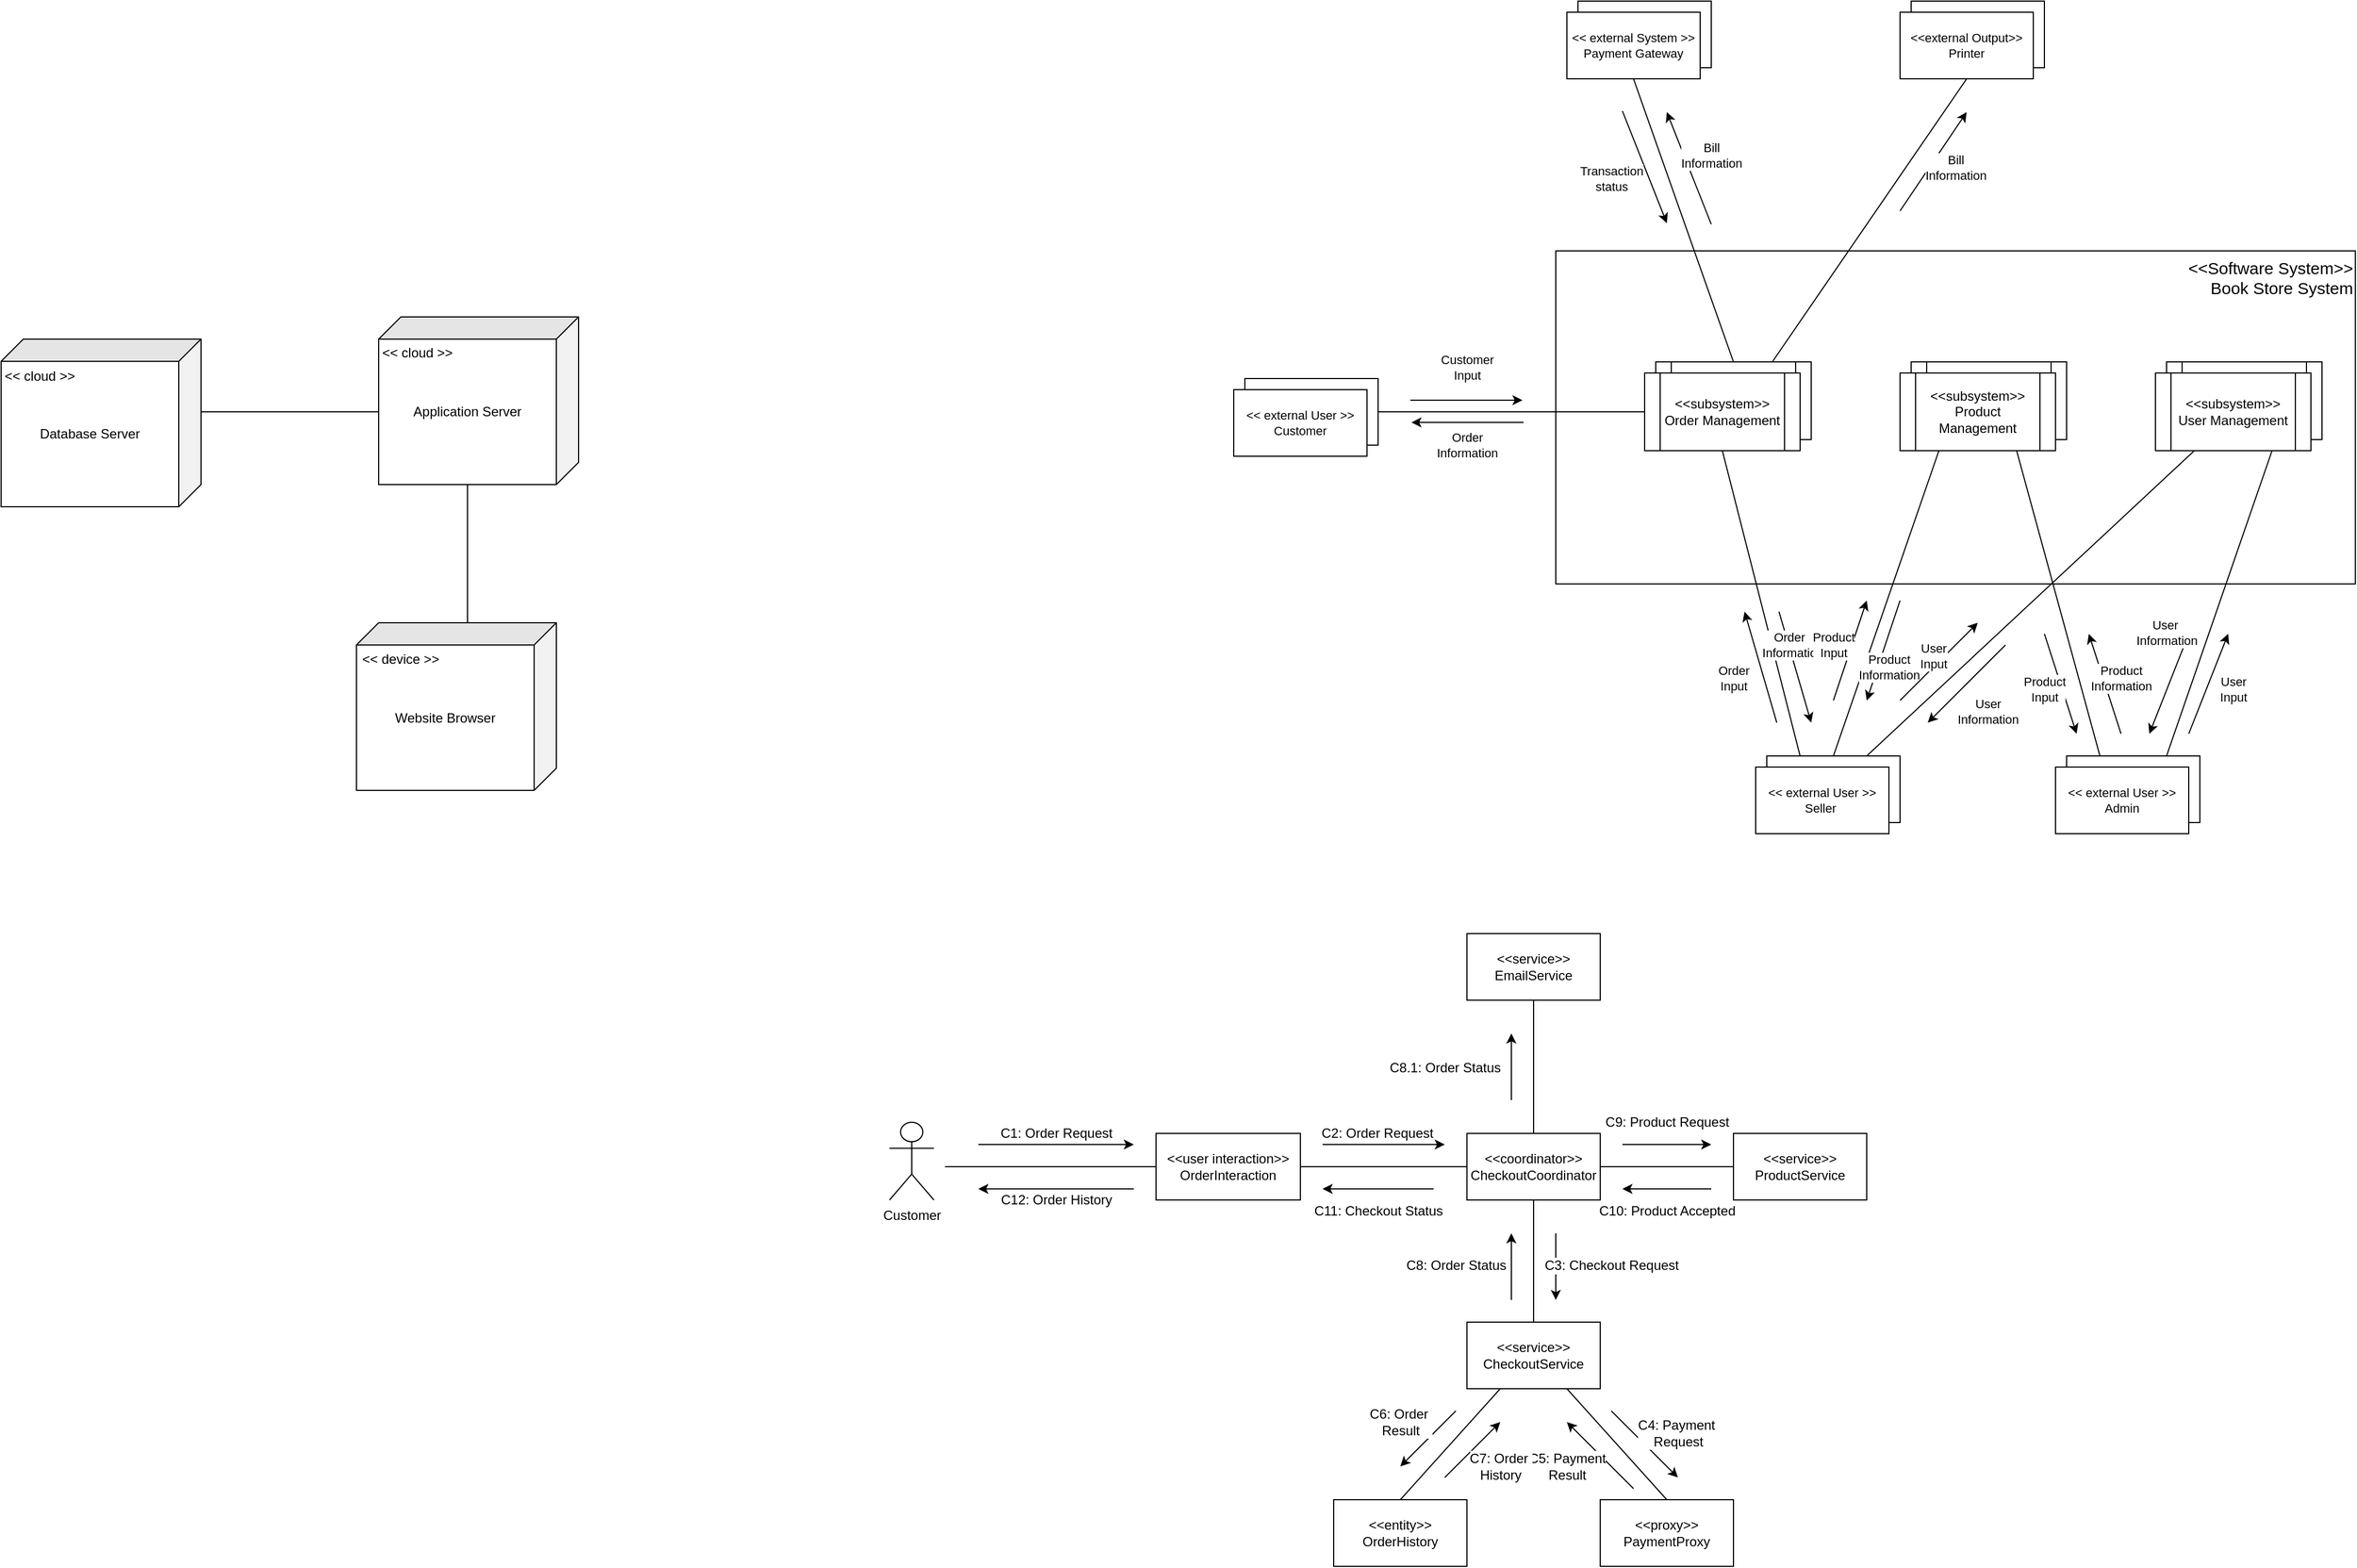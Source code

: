 <mxfile version="24.4.8" type="github">
  <diagram name="Page-1" id="UonKbbKQ0xOtYwliBMsf">
    <mxGraphModel dx="3209" dy="-323" grid="1" gridSize="10" guides="1" tooltips="1" connect="1" arrows="1" fold="1" page="1" pageScale="1" pageWidth="850" pageHeight="1100" math="0" shadow="0">
      <root>
        <mxCell id="0" />
        <mxCell id="1" parent="0" />
        <mxCell id="88j9yWdIxeIhRfzHc_mj-2" value="&lt;font style=&quot;font-size: 15px;&quot;&gt;&amp;lt;&amp;lt;Software System&amp;gt;&amp;gt;&lt;/font&gt;&lt;div style=&quot;font-size: 15px;&quot;&gt;&lt;font style=&quot;font-size: 15px;&quot;&gt;Book Store System&lt;/font&gt;&lt;/div&gt;" style="rounded=0;whiteSpace=wrap;html=1;align=right;labelPosition=center;verticalLabelPosition=middle;verticalAlign=top;textDirection=ltr;fontSize=10;" parent="1" vertex="1">
          <mxGeometry x="-240" y="1375" width="720" height="300" as="geometry" />
        </mxCell>
        <mxCell id="88j9yWdIxeIhRfzHc_mj-3" value="&lt;font style=&quot;font-size: 12px;&quot;&gt;&amp;lt;&amp;lt;subsystem&amp;gt;&amp;gt;&lt;/font&gt;&lt;div style=&quot;font-size: 12px;&quot;&gt;Order Management&lt;/div&gt;" style="shape=process;whiteSpace=wrap;html=1;backgroundOutline=1;fontSize=12;horizontal=1;" parent="1" vertex="1">
          <mxGeometry x="-150" y="1475" width="140" height="70" as="geometry" />
        </mxCell>
        <mxCell id="88j9yWdIxeIhRfzHc_mj-6" value="&lt;font style=&quot;font-size: 12px;&quot;&gt;&amp;lt;&amp;lt;subsystem&amp;gt;&amp;gt;&lt;/font&gt;&lt;div style=&quot;font-size: 12px;&quot;&gt;Order Management&lt;/div&gt;" style="shape=process;whiteSpace=wrap;html=1;backgroundOutline=1;fontSize=12;" parent="1" vertex="1">
          <mxGeometry x="-160" y="1485" width="140" height="70" as="geometry" />
        </mxCell>
        <mxCell id="88j9yWdIxeIhRfzHc_mj-7" value="&lt;font style=&quot;font-size: 12px;&quot;&gt;&amp;lt;&amp;lt;subsystem&amp;gt;&amp;gt;&lt;/font&gt;&lt;div style=&quot;font-size: 12px;&quot;&gt;Order Management&lt;/div&gt;" style="shape=process;whiteSpace=wrap;html=1;backgroundOutline=1;fontSize=12;horizontal=1;" parent="1" vertex="1">
          <mxGeometry x="80" y="1475" width="140" height="70" as="geometry" />
        </mxCell>
        <mxCell id="88j9yWdIxeIhRfzHc_mj-8" value="&lt;font style=&quot;font-size: 12px;&quot;&gt;&amp;lt;&amp;lt;subsystem&amp;gt;&amp;gt;&lt;/font&gt;&lt;div style=&quot;font-size: 12px;&quot;&gt;Product Management&lt;/div&gt;" style="shape=process;whiteSpace=wrap;html=1;backgroundOutline=1;fontSize=12;" parent="1" vertex="1">
          <mxGeometry x="70" y="1485" width="140" height="70" as="geometry" />
        </mxCell>
        <mxCell id="88j9yWdIxeIhRfzHc_mj-9" value="&lt;font style=&quot;font-size: 12px;&quot;&gt;&amp;lt;&amp;lt;subsystem&amp;gt;&amp;gt;&lt;/font&gt;&lt;div style=&quot;font-size: 12px;&quot;&gt;Order Management&lt;/div&gt;" style="shape=process;whiteSpace=wrap;html=1;backgroundOutline=1;fontSize=12;horizontal=1;" parent="1" vertex="1">
          <mxGeometry x="310" y="1475" width="140" height="70" as="geometry" />
        </mxCell>
        <mxCell id="88j9yWdIxeIhRfzHc_mj-10" value="&lt;font style=&quot;font-size: 12px;&quot;&gt;&amp;lt;&amp;lt;subsystem&amp;gt;&amp;gt;&lt;/font&gt;&lt;div style=&quot;font-size: 12px;&quot;&gt;User Management&lt;/div&gt;" style="shape=process;whiteSpace=wrap;html=1;backgroundOutline=1;fontSize=12;" parent="1" vertex="1">
          <mxGeometry x="300" y="1485" width="140" height="70" as="geometry" />
        </mxCell>
        <mxCell id="88j9yWdIxeIhRfzHc_mj-11" value="" style="rounded=0;whiteSpace=wrap;html=1;fontSize=11;" parent="1" vertex="1">
          <mxGeometry x="-220" y="1150" width="120" height="60" as="geometry" />
        </mxCell>
        <mxCell id="88j9yWdIxeIhRfzHc_mj-14" value="&amp;lt;&amp;lt; external System &amp;gt;&amp;gt;&lt;div style=&quot;font-size: 11px;&quot;&gt;Payment Gateway&lt;/div&gt;" style="rounded=0;whiteSpace=wrap;html=1;fontSize=11;" parent="1" vertex="1">
          <mxGeometry x="-230" y="1160" width="120" height="60" as="geometry" />
        </mxCell>
        <mxCell id="88j9yWdIxeIhRfzHc_mj-15" value="" style="rounded=0;whiteSpace=wrap;html=1;fontSize=11;" parent="1" vertex="1">
          <mxGeometry x="80" y="1150" width="120" height="60" as="geometry" />
        </mxCell>
        <mxCell id="88j9yWdIxeIhRfzHc_mj-16" value="&amp;lt;&amp;lt;external Output&amp;gt;&amp;gt;&lt;div style=&quot;font-size: 11px;&quot;&gt;Printer&lt;/div&gt;" style="rounded=0;whiteSpace=wrap;html=1;fontSize=11;" parent="1" vertex="1">
          <mxGeometry x="70" y="1160" width="120" height="60" as="geometry" />
        </mxCell>
        <mxCell id="88j9yWdIxeIhRfzHc_mj-17" value="" style="rounded=0;whiteSpace=wrap;html=1;fontSize=11;" parent="1" vertex="1">
          <mxGeometry x="-50" y="1830" width="120" height="60" as="geometry" />
        </mxCell>
        <mxCell id="88j9yWdIxeIhRfzHc_mj-18" value="&amp;lt;&amp;lt; external User &amp;gt;&amp;gt;&lt;div style=&quot;font-size: 11px;&quot;&gt;Seller&amp;nbsp;&lt;/div&gt;" style="rounded=0;whiteSpace=wrap;html=1;fontSize=11;" parent="1" vertex="1">
          <mxGeometry x="-60" y="1840" width="120" height="60" as="geometry" />
        </mxCell>
        <mxCell id="88j9yWdIxeIhRfzHc_mj-19" value="" style="rounded=0;whiteSpace=wrap;html=1;fontSize=11;" parent="1" vertex="1">
          <mxGeometry x="220" y="1830" width="120" height="60" as="geometry" />
        </mxCell>
        <mxCell id="88j9yWdIxeIhRfzHc_mj-20" value="&amp;lt;&amp;lt; external User &amp;gt;&amp;gt;&lt;div style=&quot;font-size: 11px;&quot;&gt;Admin&lt;/div&gt;" style="rounded=0;whiteSpace=wrap;html=1;fontSize=11;" parent="1" vertex="1">
          <mxGeometry x="210" y="1840" width="120" height="60" as="geometry" />
        </mxCell>
        <mxCell id="88j9yWdIxeIhRfzHc_mj-21" value="" style="rounded=0;whiteSpace=wrap;html=1;" parent="1" vertex="1">
          <mxGeometry x="-520" y="1490" width="120" height="60" as="geometry" />
        </mxCell>
        <mxCell id="88j9yWdIxeIhRfzHc_mj-22" value="&amp;lt;&amp;lt; external User &amp;gt;&amp;gt;&lt;div style=&quot;font-size: 11px;&quot;&gt;Customer&lt;/div&gt;" style="rounded=0;whiteSpace=wrap;html=1;fontSize=11;" parent="1" vertex="1">
          <mxGeometry x="-530" y="1500" width="120" height="60" as="geometry" />
        </mxCell>
        <mxCell id="88j9yWdIxeIhRfzHc_mj-23" value="" style="endArrow=none;html=1;rounded=0;exitX=0.5;exitY=0;exitDx=0;exitDy=0;entryX=0.5;entryY=1;entryDx=0;entryDy=0;" parent="1" source="88j9yWdIxeIhRfzHc_mj-3" target="88j9yWdIxeIhRfzHc_mj-14" edge="1">
          <mxGeometry width="50" height="50" relative="1" as="geometry">
            <mxPoint x="40" y="1540" as="sourcePoint" />
            <mxPoint x="90" y="1490" as="targetPoint" />
          </mxGeometry>
        </mxCell>
        <mxCell id="88j9yWdIxeIhRfzHc_mj-24" value="" style="endArrow=none;html=1;rounded=0;exitX=0.75;exitY=0;exitDx=0;exitDy=0;entryX=0.5;entryY=1;entryDx=0;entryDy=0;" parent="1" source="88j9yWdIxeIhRfzHc_mj-3" target="88j9yWdIxeIhRfzHc_mj-16" edge="1">
          <mxGeometry width="50" height="50" relative="1" as="geometry">
            <mxPoint x="80" y="1490" as="sourcePoint" />
            <mxPoint x="40" y="1330" as="targetPoint" />
          </mxGeometry>
        </mxCell>
        <mxCell id="88j9yWdIxeIhRfzHc_mj-25" value="" style="endArrow=none;html=1;rounded=0;exitX=0.25;exitY=0;exitDx=0;exitDy=0;entryX=0.5;entryY=1;entryDx=0;entryDy=0;" parent="1" source="88j9yWdIxeIhRfzHc_mj-17" target="88j9yWdIxeIhRfzHc_mj-6" edge="1">
          <mxGeometry width="50" height="50" relative="1" as="geometry">
            <mxPoint x="-180" y="1790" as="sourcePoint" />
            <mxPoint x="-75" y="1625" as="targetPoint" />
          </mxGeometry>
        </mxCell>
        <mxCell id="88j9yWdIxeIhRfzHc_mj-26" value="" style="endArrow=none;html=1;rounded=0;exitX=0.5;exitY=0;exitDx=0;exitDy=0;entryX=0.25;entryY=1;entryDx=0;entryDy=0;" parent="1" source="88j9yWdIxeIhRfzHc_mj-17" target="88j9yWdIxeIhRfzHc_mj-8" edge="1">
          <mxGeometry width="50" height="50" relative="1" as="geometry">
            <mxPoint x="-20" y="1730" as="sourcePoint" />
            <mxPoint x="-80" y="1570" as="targetPoint" />
          </mxGeometry>
        </mxCell>
        <mxCell id="88j9yWdIxeIhRfzHc_mj-27" value="" style="endArrow=none;html=1;rounded=0;exitX=0.75;exitY=0;exitDx=0;exitDy=0;entryX=0.25;entryY=1;entryDx=0;entryDy=0;" parent="1" source="88j9yWdIxeIhRfzHc_mj-17" target="88j9yWdIxeIhRfzHc_mj-10" edge="1">
          <mxGeometry width="50" height="50" relative="1" as="geometry">
            <mxPoint x="10" y="1730" as="sourcePoint" />
            <mxPoint x="115" y="1570" as="targetPoint" />
          </mxGeometry>
        </mxCell>
        <mxCell id="88j9yWdIxeIhRfzHc_mj-28" value="" style="endArrow=none;html=1;rounded=0;exitX=0.25;exitY=0;exitDx=0;exitDy=0;entryX=0.75;entryY=1;entryDx=0;entryDy=0;" parent="1" source="88j9yWdIxeIhRfzHc_mj-19" target="88j9yWdIxeIhRfzHc_mj-8" edge="1">
          <mxGeometry width="50" height="50" relative="1" as="geometry">
            <mxPoint x="40" y="1730" as="sourcePoint" />
            <mxPoint x="345" y="1570" as="targetPoint" />
          </mxGeometry>
        </mxCell>
        <mxCell id="88j9yWdIxeIhRfzHc_mj-29" value="" style="endArrow=none;html=1;rounded=0;exitX=0.75;exitY=0;exitDx=0;exitDy=0;entryX=0.75;entryY=1;entryDx=0;entryDy=0;" parent="1" source="88j9yWdIxeIhRfzHc_mj-19" target="88j9yWdIxeIhRfzHc_mj-10" edge="1">
          <mxGeometry width="50" height="50" relative="1" as="geometry">
            <mxPoint x="220" y="1730" as="sourcePoint" />
            <mxPoint x="185" y="1570" as="targetPoint" />
          </mxGeometry>
        </mxCell>
        <mxCell id="88j9yWdIxeIhRfzHc_mj-30" value="" style="endArrow=none;html=1;rounded=0;exitX=0;exitY=0.5;exitDx=0;exitDy=0;entryX=1;entryY=0.5;entryDx=0;entryDy=0;" parent="1" source="88j9yWdIxeIhRfzHc_mj-6" target="88j9yWdIxeIhRfzHc_mj-21" edge="1">
          <mxGeometry width="50" height="50" relative="1" as="geometry">
            <mxPoint x="230" y="1740" as="sourcePoint" />
            <mxPoint x="195" y="1580" as="targetPoint" />
          </mxGeometry>
        </mxCell>
        <mxCell id="88j9yWdIxeIhRfzHc_mj-31" value="Transaction&lt;div&gt;status&lt;/div&gt;" style="endArrow=classic;html=1;rounded=0;" parent="1" edge="1">
          <mxGeometry x="-0.024" y="-32" width="50" height="50" relative="1" as="geometry">
            <mxPoint x="-180" y="1249" as="sourcePoint" />
            <mxPoint x="-140" y="1350" as="targetPoint" />
            <mxPoint as="offset" />
          </mxGeometry>
        </mxCell>
        <mxCell id="88j9yWdIxeIhRfzHc_mj-32" value="Bill&lt;div&gt;Information&lt;/div&gt;" style="endArrow=classic;html=1;rounded=0;" parent="1" edge="1">
          <mxGeometry x="0.044" y="-22" width="50" height="50" relative="1" as="geometry">
            <mxPoint x="-100" y="1351" as="sourcePoint" />
            <mxPoint x="-140" y="1250" as="targetPoint" />
            <mxPoint y="-1" as="offset" />
          </mxGeometry>
        </mxCell>
        <mxCell id="88j9yWdIxeIhRfzHc_mj-33" value="Bill&lt;div&gt;Information&lt;/div&gt;" style="endArrow=classic;html=1;rounded=0;" parent="1" edge="1">
          <mxGeometry x="0.123" y="-20" width="50" height="50" relative="1" as="geometry">
            <mxPoint x="70" y="1339" as="sourcePoint" />
            <mxPoint x="130" y="1250" as="targetPoint" />
            <mxPoint as="offset" />
          </mxGeometry>
        </mxCell>
        <mxCell id="88j9yWdIxeIhRfzHc_mj-35" value="Order&lt;div&gt;Input&lt;/div&gt;" style="endArrow=classic;html=1;rounded=0;" parent="1" edge="1">
          <mxGeometry x="-0.053" y="26" width="50" height="50" relative="1" as="geometry">
            <mxPoint x="-41" y="1800" as="sourcePoint" />
            <mxPoint x="-70" y="1700" as="targetPoint" />
            <mxPoint as="offset" />
          </mxGeometry>
        </mxCell>
        <mxCell id="88j9yWdIxeIhRfzHc_mj-36" value="Order&lt;div&gt;Informatio&lt;/div&gt;" style="endArrow=classic;html=1;rounded=0;" parent="1" edge="1">
          <mxGeometry x="-0.398" width="50" height="50" relative="1" as="geometry">
            <mxPoint x="-39" y="1700" as="sourcePoint" />
            <mxPoint x="-10" y="1800" as="targetPoint" />
            <mxPoint as="offset" />
          </mxGeometry>
        </mxCell>
        <mxCell id="88j9yWdIxeIhRfzHc_mj-38" value="Product&lt;div&gt;Input&lt;/div&gt;" style="endArrow=classic;html=1;rounded=0;" parent="1" edge="1">
          <mxGeometry y="16" width="50" height="50" relative="1" as="geometry">
            <mxPoint x="10" y="1780" as="sourcePoint" />
            <mxPoint x="40" y="1690" as="targetPoint" />
            <mxPoint as="offset" />
          </mxGeometry>
        </mxCell>
        <mxCell id="88j9yWdIxeIhRfzHc_mj-39" value="Product&lt;div&gt;Information&lt;/div&gt;" style="endArrow=classic;html=1;rounded=0;" parent="1" edge="1">
          <mxGeometry x="0.267" y="9" width="50" height="50" relative="1" as="geometry">
            <mxPoint x="70" y="1690" as="sourcePoint" />
            <mxPoint x="40" y="1780" as="targetPoint" />
            <mxPoint as="offset" />
          </mxGeometry>
        </mxCell>
        <mxCell id="88j9yWdIxeIhRfzHc_mj-40" value="User&lt;div&gt;Input&lt;/div&gt;" style="endArrow=classic;html=1;rounded=0;" parent="1" edge="1">
          <mxGeometry y="7" width="50" height="50" relative="1" as="geometry">
            <mxPoint x="70" y="1780" as="sourcePoint" />
            <mxPoint x="140" y="1710" as="targetPoint" />
            <mxPoint as="offset" />
          </mxGeometry>
        </mxCell>
        <mxCell id="88j9yWdIxeIhRfzHc_mj-41" value="User&lt;div&gt;Information&lt;/div&gt;" style="endArrow=classic;html=1;rounded=0;" parent="1" edge="1">
          <mxGeometry x="0.071" y="32" width="50" height="50" relative="1" as="geometry">
            <mxPoint x="165" y="1730" as="sourcePoint" />
            <mxPoint x="95" y="1800" as="targetPoint" />
            <mxPoint x="-1" as="offset" />
          </mxGeometry>
        </mxCell>
        <mxCell id="88j9yWdIxeIhRfzHc_mj-42" value="Product&lt;div&gt;Input&lt;/div&gt;" style="endArrow=classic;html=1;rounded=0;" parent="1" edge="1">
          <mxGeometry x="0.007" y="-15" width="50" height="50" relative="1" as="geometry">
            <mxPoint x="200" y="1720" as="sourcePoint" />
            <mxPoint x="229" y="1810" as="targetPoint" />
            <mxPoint as="offset" />
          </mxGeometry>
        </mxCell>
        <mxCell id="88j9yWdIxeIhRfzHc_mj-43" value="Product&lt;div&gt;Information&lt;/div&gt;" style="endArrow=classic;html=1;rounded=0;" parent="1" edge="1">
          <mxGeometry x="0.007" y="-15" width="50" height="50" relative="1" as="geometry">
            <mxPoint x="269" y="1810" as="sourcePoint" />
            <mxPoint x="240" y="1720" as="targetPoint" />
            <mxPoint as="offset" />
          </mxGeometry>
        </mxCell>
        <mxCell id="88j9yWdIxeIhRfzHc_mj-44" value="" style="endArrow=classic;html=1;rounded=0;" parent="1" edge="1">
          <mxGeometry width="50" height="50" relative="1" as="geometry">
            <mxPoint x="330" y="1810" as="sourcePoint" />
            <mxPoint x="365.5" y="1720" as="targetPoint" />
          </mxGeometry>
        </mxCell>
        <mxCell id="uIiq3NL2_GIigKb5LXPE-7" value="User&lt;div&gt;Input&lt;/div&gt;" style="edgeLabel;html=1;align=center;verticalAlign=middle;resizable=0;points=[];" vertex="1" connectable="0" parent="88j9yWdIxeIhRfzHc_mj-44">
          <mxGeometry x="0.185" y="-3" relative="1" as="geometry">
            <mxPoint x="16" y="12" as="offset" />
          </mxGeometry>
        </mxCell>
        <mxCell id="88j9yWdIxeIhRfzHc_mj-45" value="" style="endArrow=classic;html=1;rounded=0;" parent="1" edge="1">
          <mxGeometry width="50" height="50" relative="1" as="geometry">
            <mxPoint x="330" y="1720" as="sourcePoint" />
            <mxPoint x="294.5" y="1810" as="targetPoint" />
          </mxGeometry>
        </mxCell>
        <mxCell id="uIiq3NL2_GIigKb5LXPE-6" value="User&amp;nbsp;&lt;div&gt;Information&lt;/div&gt;" style="edgeLabel;html=1;align=center;verticalAlign=middle;resizable=0;points=[];" vertex="1" connectable="0" parent="88j9yWdIxeIhRfzHc_mj-45">
          <mxGeometry x="-0.314" y="-2" relative="1" as="geometry">
            <mxPoint x="-6" y="-31" as="offset" />
          </mxGeometry>
        </mxCell>
        <mxCell id="88j9yWdIxeIhRfzHc_mj-46" value="Customer&lt;div&gt;Input&lt;/div&gt;" style="endArrow=classic;html=1;rounded=0;" parent="1" edge="1">
          <mxGeometry x="0.01" y="30" width="50" height="50" relative="1" as="geometry">
            <mxPoint x="-371" y="1509.55" as="sourcePoint" />
            <mxPoint x="-270" y="1509.55" as="targetPoint" />
            <mxPoint as="offset" />
          </mxGeometry>
        </mxCell>
        <mxCell id="88j9yWdIxeIhRfzHc_mj-47" value="Order&lt;div&gt;Information&lt;/div&gt;" style="endArrow=classic;html=1;rounded=0;" parent="1" edge="1">
          <mxGeometry x="0.01" y="20" width="50" height="50" relative="1" as="geometry">
            <mxPoint x="-269" y="1529.55" as="sourcePoint" />
            <mxPoint x="-370" y="1529.55" as="targetPoint" />
            <mxPoint as="offset" />
          </mxGeometry>
        </mxCell>
        <mxCell id="88j9yWdIxeIhRfzHc_mj-48" value="Database Server" style="shape=cube;whiteSpace=wrap;html=1;boundedLbl=1;backgroundOutline=1;darkOpacity=0.05;darkOpacity2=0.1;direction=south;" parent="1" vertex="1">
          <mxGeometry x="-1640" y="1454.5" width="180" height="151" as="geometry" />
        </mxCell>
        <mxCell id="88j9yWdIxeIhRfzHc_mj-49" value="Application Server" style="shape=cube;whiteSpace=wrap;html=1;boundedLbl=1;backgroundOutline=1;darkOpacity=0.05;darkOpacity2=0.1;direction=south;" parent="1" vertex="1">
          <mxGeometry x="-1300" y="1434.5" width="180" height="151" as="geometry" />
        </mxCell>
        <mxCell id="88j9yWdIxeIhRfzHc_mj-51" value="Website Browser" style="shape=cube;whiteSpace=wrap;html=1;boundedLbl=1;backgroundOutline=1;darkOpacity=0.05;darkOpacity2=0.1;direction=south;" parent="1" vertex="1">
          <mxGeometry x="-1320" y="1710" width="180" height="151" as="geometry" />
        </mxCell>
        <mxCell id="88j9yWdIxeIhRfzHc_mj-52" value="" style="endArrow=none;html=1;rounded=0;exitX=0;exitY=0;exitDx=85.5;exitDy=180;exitPerimeter=0;entryX=0;entryY=0;entryDx=65.5;entryDy=0;entryPerimeter=0;" parent="1" source="88j9yWdIxeIhRfzHc_mj-49" target="88j9yWdIxeIhRfzHc_mj-48" edge="1">
          <mxGeometry width="50" height="50" relative="1" as="geometry">
            <mxPoint x="-1490" y="1620" as="sourcePoint" />
            <mxPoint x="-1440" y="1570" as="targetPoint" />
          </mxGeometry>
        </mxCell>
        <mxCell id="88j9yWdIxeIhRfzHc_mj-53" value="" style="endArrow=none;html=1;rounded=0;exitX=0;exitY=0;exitDx=0;exitDy=80;exitPerimeter=0;entryX=0;entryY=0;entryDx=151;entryDy=100;entryPerimeter=0;" parent="1" source="88j9yWdIxeIhRfzHc_mj-51" target="88j9yWdIxeIhRfzHc_mj-49" edge="1">
          <mxGeometry width="50" height="50" relative="1" as="geometry">
            <mxPoint x="-1530" y="1720" as="sourcePoint" />
            <mxPoint x="-1530" y="1596" as="targetPoint" />
          </mxGeometry>
        </mxCell>
        <mxCell id="88j9yWdIxeIhRfzHc_mj-55" value="&amp;lt;&amp;lt; cloud &amp;gt;&amp;gt;" style="text;html=1;align=center;verticalAlign=middle;whiteSpace=wrap;rounded=0;" parent="1" vertex="1">
          <mxGeometry x="-1640" y="1475" width="70" height="25" as="geometry" />
        </mxCell>
        <mxCell id="88j9yWdIxeIhRfzHc_mj-56" value="&amp;lt;&amp;lt; cloud &amp;gt;&amp;gt;" style="text;html=1;align=center;verticalAlign=middle;whiteSpace=wrap;rounded=0;" parent="1" vertex="1">
          <mxGeometry x="-1300" y="1454.5" width="70" height="25" as="geometry" />
        </mxCell>
        <mxCell id="88j9yWdIxeIhRfzHc_mj-58" value="&amp;lt;&amp;lt; device &amp;gt;&amp;gt;" style="text;html=1;align=center;verticalAlign=middle;whiteSpace=wrap;rounded=0;" parent="1" vertex="1">
          <mxGeometry x="-1320" y="1730" width="80" height="25" as="geometry" />
        </mxCell>
        <mxCell id="uIiq3NL2_GIigKb5LXPE-1" value="Customer" style="shape=umlActor;verticalLabelPosition=bottom;verticalAlign=top;html=1;outlineConnect=0;fontSize=12;" vertex="1" parent="1">
          <mxGeometry x="-840" y="2160" width="40" height="70" as="geometry" />
        </mxCell>
        <mxCell id="uIiq3NL2_GIigKb5LXPE-2" value="&amp;lt;&amp;lt;user interaction&amp;gt;&amp;gt;&lt;div style=&quot;font-size: 12px;&quot;&gt;OrderInteraction&lt;/div&gt;" style="rounded=0;whiteSpace=wrap;html=1;fontSize=12;" vertex="1" parent="1">
          <mxGeometry x="-600" y="2170" width="130" height="60" as="geometry" />
        </mxCell>
        <mxCell id="uIiq3NL2_GIigKb5LXPE-3" value="&amp;lt;&amp;lt;coordinator&amp;gt;&amp;gt;&lt;div style=&quot;font-size: 12px;&quot;&gt;CheckoutCoordinator&lt;/div&gt;" style="rounded=0;whiteSpace=wrap;html=1;fontSize=12;" vertex="1" parent="1">
          <mxGeometry x="-320" y="2170" width="120" height="60" as="geometry" />
        </mxCell>
        <mxCell id="uIiq3NL2_GIigKb5LXPE-4" value="&amp;lt;&amp;lt;entity&amp;gt;&amp;gt;&lt;div style=&quot;font-size: 12px;&quot;&gt;OrderHistory&lt;/div&gt;" style="rounded=0;whiteSpace=wrap;html=1;fontSize=12;" vertex="1" parent="1">
          <mxGeometry x="-440" y="2500" width="120" height="60" as="geometry" />
        </mxCell>
        <mxCell id="uIiq3NL2_GIigKb5LXPE-5" value="&amp;lt;&amp;lt;proxy&amp;gt;&amp;gt;&lt;div style=&quot;font-size: 12px;&quot;&gt;PaymentProxy&lt;/div&gt;" style="rounded=0;whiteSpace=wrap;html=1;fontSize=12;" vertex="1" parent="1">
          <mxGeometry x="-200" y="2500" width="120" height="60" as="geometry" />
        </mxCell>
        <mxCell id="uIiq3NL2_GIigKb5LXPE-8" value="&amp;lt;&amp;lt;service&amp;gt;&amp;gt;&lt;div style=&quot;font-size: 12px;&quot;&gt;CheckoutService&lt;/div&gt;" style="rounded=0;whiteSpace=wrap;html=1;fontSize=12;" vertex="1" parent="1">
          <mxGeometry x="-320" y="2340" width="120" height="60" as="geometry" />
        </mxCell>
        <mxCell id="uIiq3NL2_GIigKb5LXPE-9" value="" style="endArrow=none;html=1;rounded=0;entryX=0;entryY=0.5;entryDx=0;entryDy=0;fontSize=12;" edge="1" parent="1" target="uIiq3NL2_GIigKb5LXPE-2">
          <mxGeometry width="50" height="50" relative="1" as="geometry">
            <mxPoint x="-790" y="2200" as="sourcePoint" />
            <mxPoint x="-220" y="2290" as="targetPoint" />
          </mxGeometry>
        </mxCell>
        <mxCell id="uIiq3NL2_GIigKb5LXPE-10" value="" style="endArrow=none;html=1;rounded=0;entryX=0;entryY=0.5;entryDx=0;entryDy=0;fontSize=12;" edge="1" parent="1" target="uIiq3NL2_GIigKb5LXPE-3">
          <mxGeometry width="50" height="50" relative="1" as="geometry">
            <mxPoint x="-470" y="2200" as="sourcePoint" />
            <mxPoint x="-590" y="2210" as="targetPoint" />
          </mxGeometry>
        </mxCell>
        <mxCell id="uIiq3NL2_GIigKb5LXPE-11" value="" style="endArrow=none;html=1;rounded=0;entryX=0.5;entryY=1;entryDx=0;entryDy=0;exitX=0.5;exitY=0;exitDx=0;exitDy=0;fontSize=12;" edge="1" parent="1" source="uIiq3NL2_GIigKb5LXPE-8" target="uIiq3NL2_GIigKb5LXPE-3">
          <mxGeometry width="50" height="50" relative="1" as="geometry">
            <mxPoint x="-470" y="2210" as="sourcePoint" />
            <mxPoint x="-310" y="2210" as="targetPoint" />
          </mxGeometry>
        </mxCell>
        <mxCell id="uIiq3NL2_GIigKb5LXPE-12" value="" style="endArrow=none;html=1;rounded=0;entryX=0.25;entryY=1;entryDx=0;entryDy=0;exitX=0.5;exitY=0;exitDx=0;exitDy=0;fontSize=12;" edge="1" parent="1" source="uIiq3NL2_GIigKb5LXPE-4" target="uIiq3NL2_GIigKb5LXPE-8">
          <mxGeometry width="50" height="50" relative="1" as="geometry">
            <mxPoint x="-250" y="2350" as="sourcePoint" />
            <mxPoint x="-250" y="2240" as="targetPoint" />
          </mxGeometry>
        </mxCell>
        <mxCell id="uIiq3NL2_GIigKb5LXPE-13" value="" style="endArrow=none;html=1;rounded=0;entryX=0.75;entryY=1;entryDx=0;entryDy=0;exitX=0.5;exitY=0;exitDx=0;exitDy=0;fontSize=12;" edge="1" parent="1" source="uIiq3NL2_GIigKb5LXPE-5" target="uIiq3NL2_GIigKb5LXPE-8">
          <mxGeometry width="50" height="50" relative="1" as="geometry">
            <mxPoint x="-370" y="2510" as="sourcePoint" />
            <mxPoint x="-280" y="2410" as="targetPoint" />
          </mxGeometry>
        </mxCell>
        <mxCell id="uIiq3NL2_GIigKb5LXPE-15" value="" style="endArrow=classic;html=1;rounded=0;fontSize=12;" edge="1" parent="1">
          <mxGeometry width="50" height="50" relative="1" as="geometry">
            <mxPoint x="-760" y="2180" as="sourcePoint" />
            <mxPoint x="-620" y="2180" as="targetPoint" />
          </mxGeometry>
        </mxCell>
        <mxCell id="uIiq3NL2_GIigKb5LXPE-16" value="C1: Order Request" style="edgeLabel;html=1;align=center;verticalAlign=middle;resizable=0;points=[];fontSize=12;" vertex="1" connectable="0" parent="uIiq3NL2_GIigKb5LXPE-15">
          <mxGeometry x="0.074" y="6" relative="1" as="geometry">
            <mxPoint x="-5" y="-4" as="offset" />
          </mxGeometry>
        </mxCell>
        <mxCell id="uIiq3NL2_GIigKb5LXPE-17" value="" style="endArrow=classic;html=1;rounded=0;fontSize=12;" edge="1" parent="1">
          <mxGeometry width="50" height="50" relative="1" as="geometry">
            <mxPoint x="-620" y="2220" as="sourcePoint" />
            <mxPoint x="-760" y="2220" as="targetPoint" />
          </mxGeometry>
        </mxCell>
        <mxCell id="uIiq3NL2_GIigKb5LXPE-18" value="C12: Order History" style="edgeLabel;html=1;align=center;verticalAlign=middle;resizable=0;points=[];fontSize=12;" vertex="1" connectable="0" parent="uIiq3NL2_GIigKb5LXPE-17">
          <mxGeometry x="0.074" y="6" relative="1" as="geometry">
            <mxPoint x="5" y="4" as="offset" />
          </mxGeometry>
        </mxCell>
        <mxCell id="uIiq3NL2_GIigKb5LXPE-19" value="C2: Order Request" style="endArrow=classic;html=1;rounded=0;fontSize=12;" edge="1" parent="1">
          <mxGeometry x="-0.091" y="10" width="50" height="50" relative="1" as="geometry">
            <mxPoint x="-450" y="2180" as="sourcePoint" />
            <mxPoint x="-340" y="2180" as="targetPoint" />
            <mxPoint x="-1" as="offset" />
          </mxGeometry>
        </mxCell>
        <mxCell id="uIiq3NL2_GIigKb5LXPE-22" value="C3: Checkout Request" style="endArrow=classic;html=1;rounded=0;fontSize=12;" edge="1" parent="1">
          <mxGeometry y="50" width="50" height="50" relative="1" as="geometry">
            <mxPoint x="-240" y="2260" as="sourcePoint" />
            <mxPoint x="-240" y="2320" as="targetPoint" />
            <mxPoint y="-1" as="offset" />
          </mxGeometry>
        </mxCell>
        <mxCell id="uIiq3NL2_GIigKb5LXPE-23" value="C4: Payment&amp;nbsp;&lt;div style=&quot;font-size: 12px;&quot;&gt;Request&lt;/div&gt;" style="endArrow=classic;html=1;rounded=0;fontSize=12;" edge="1" parent="1">
          <mxGeometry x="0.333" y="28" width="50" height="50" relative="1" as="geometry">
            <mxPoint x="-190" y="2420" as="sourcePoint" />
            <mxPoint x="-130" y="2480" as="targetPoint" />
            <mxPoint as="offset" />
          </mxGeometry>
        </mxCell>
        <mxCell id="uIiq3NL2_GIigKb5LXPE-24" value="C5: Payment&lt;div style=&quot;font-size: 12px;&quot;&gt;Result&lt;/div&gt;" style="endArrow=classic;html=1;rounded=0;fontSize=12;" edge="1" parent="1">
          <mxGeometry x="0.333" y="28" width="50" height="50" relative="1" as="geometry">
            <mxPoint x="-170" y="2490" as="sourcePoint" />
            <mxPoint x="-230" y="2430" as="targetPoint" />
            <mxPoint as="offset" />
          </mxGeometry>
        </mxCell>
        <mxCell id="uIiq3NL2_GIigKb5LXPE-25" value="C6: Order&amp;nbsp;&lt;div style=&quot;font-size: 12px;&quot;&gt;Result&lt;/div&gt;" style="endArrow=classic;html=1;rounded=0;fontSize=12;" edge="1" parent="1">
          <mxGeometry x="0.2" y="-28" width="50" height="50" relative="1" as="geometry">
            <mxPoint x="-330" y="2420" as="sourcePoint" />
            <mxPoint x="-380" y="2470" as="targetPoint" />
            <mxPoint as="offset" />
          </mxGeometry>
        </mxCell>
        <mxCell id="uIiq3NL2_GIigKb5LXPE-26" value="C7: Order&amp;nbsp;&lt;div style=&quot;font-size: 12px;&quot;&gt;History&lt;/div&gt;" style="endArrow=classic;html=1;rounded=0;fontSize=12;" edge="1" parent="1">
          <mxGeometry x="0.2" y="-28" width="50" height="50" relative="1" as="geometry">
            <mxPoint x="-340" y="2480" as="sourcePoint" />
            <mxPoint x="-290" y="2430" as="targetPoint" />
            <mxPoint as="offset" />
          </mxGeometry>
        </mxCell>
        <mxCell id="uIiq3NL2_GIigKb5LXPE-27" value="C8: Order Status" style="endArrow=classic;html=1;rounded=0;fontSize=12;" edge="1" parent="1">
          <mxGeometry y="50" width="50" height="50" relative="1" as="geometry">
            <mxPoint x="-280" y="2320" as="sourcePoint" />
            <mxPoint x="-280" y="2260" as="targetPoint" />
            <mxPoint y="-1" as="offset" />
          </mxGeometry>
        </mxCell>
        <mxCell id="uIiq3NL2_GIigKb5LXPE-28" value="&amp;lt;&amp;lt;service&amp;gt;&amp;gt;&lt;div style=&quot;font-size: 12px;&quot;&gt;ProductService&lt;/div&gt;" style="rounded=0;whiteSpace=wrap;html=1;fontSize=12;" vertex="1" parent="1">
          <mxGeometry x="-80" y="2170" width="120" height="60" as="geometry" />
        </mxCell>
        <mxCell id="uIiq3NL2_GIigKb5LXPE-29" value="C9: Product Request" style="endArrow=classic;html=1;rounded=0;fontSize=12;" edge="1" parent="1">
          <mxGeometry y="20" width="50" height="50" relative="1" as="geometry">
            <mxPoint x="-180" y="2180" as="sourcePoint" />
            <mxPoint x="-100" y="2180" as="targetPoint" />
            <mxPoint as="offset" />
          </mxGeometry>
        </mxCell>
        <mxCell id="uIiq3NL2_GIigKb5LXPE-30" value="" style="endArrow=none;html=1;rounded=0;entryX=1;entryY=0.5;entryDx=0;entryDy=0;exitX=0;exitY=0.5;exitDx=0;exitDy=0;fontSize=12;" edge="1" parent="1" source="uIiq3NL2_GIigKb5LXPE-28" target="uIiq3NL2_GIigKb5LXPE-3">
          <mxGeometry width="50" height="50" relative="1" as="geometry">
            <mxPoint x="-250" y="2350" as="sourcePoint" />
            <mxPoint x="-250" y="2240" as="targetPoint" />
          </mxGeometry>
        </mxCell>
        <mxCell id="uIiq3NL2_GIigKb5LXPE-31" value="C10: Product Accepted" style="endArrow=classic;html=1;rounded=0;fontSize=12;" edge="1" parent="1">
          <mxGeometry y="20" width="50" height="50" relative="1" as="geometry">
            <mxPoint x="-100" y="2220" as="sourcePoint" />
            <mxPoint x="-180" y="2220" as="targetPoint" />
            <mxPoint as="offset" />
          </mxGeometry>
        </mxCell>
        <mxCell id="uIiq3NL2_GIigKb5LXPE-32" value="C11: Checkout Status" style="endArrow=classic;html=1;rounded=0;fontSize=12;" edge="1" parent="1">
          <mxGeometry y="20" width="50" height="50" relative="1" as="geometry">
            <mxPoint x="-350" y="2220" as="sourcePoint" />
            <mxPoint x="-450" y="2220" as="targetPoint" />
            <mxPoint as="offset" />
          </mxGeometry>
        </mxCell>
        <mxCell id="uIiq3NL2_GIigKb5LXPE-33" value="&amp;lt;&amp;lt;service&amp;gt;&amp;gt;&lt;div style=&quot;font-size: 12px;&quot;&gt;EmailService&lt;/div&gt;" style="rounded=0;whiteSpace=wrap;html=1;fontSize=12;" vertex="1" parent="1">
          <mxGeometry x="-320" y="1990" width="120" height="60" as="geometry" />
        </mxCell>
        <mxCell id="uIiq3NL2_GIigKb5LXPE-36" value="" style="endArrow=none;html=1;rounded=0;entryX=0.5;entryY=1;entryDx=0;entryDy=0;exitX=0.5;exitY=0;exitDx=0;exitDy=0;" edge="1" parent="1" source="uIiq3NL2_GIigKb5LXPE-3" target="uIiq3NL2_GIigKb5LXPE-33">
          <mxGeometry width="50" height="50" relative="1" as="geometry">
            <mxPoint x="-270" y="2340" as="sourcePoint" />
            <mxPoint x="-220" y="2290" as="targetPoint" />
          </mxGeometry>
        </mxCell>
        <mxCell id="uIiq3NL2_GIigKb5LXPE-37" value="C8.1: Order Status" style="endArrow=classic;html=1;rounded=0;fontSize=12;" edge="1" parent="1">
          <mxGeometry y="60" width="50" height="50" relative="1" as="geometry">
            <mxPoint x="-280" y="2140" as="sourcePoint" />
            <mxPoint x="-280" y="2080" as="targetPoint" />
            <mxPoint y="1" as="offset" />
          </mxGeometry>
        </mxCell>
      </root>
    </mxGraphModel>
  </diagram>
</mxfile>

